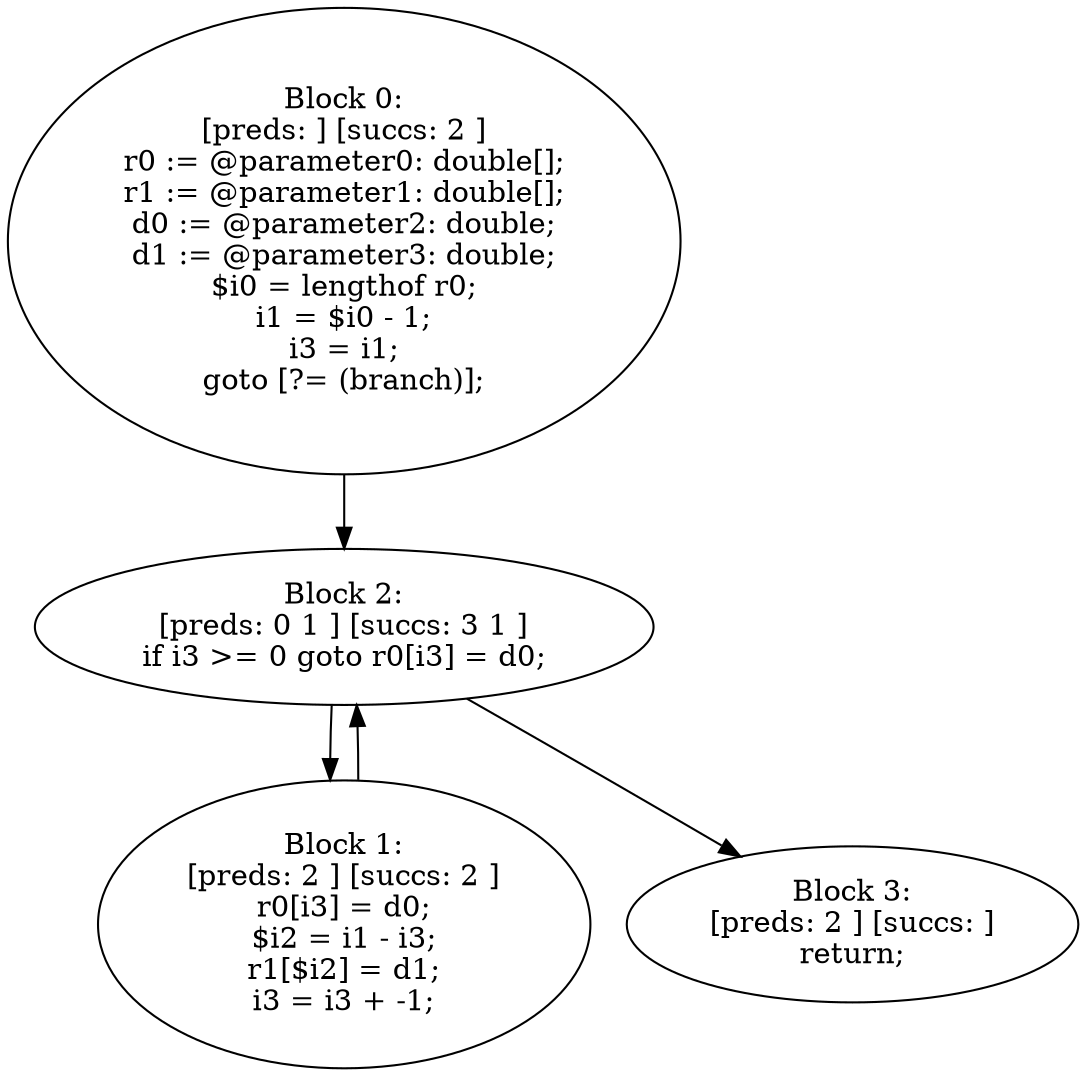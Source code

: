digraph "unitGraph" {
    "Block 0:
[preds: ] [succs: 2 ]
r0 := @parameter0: double[];
r1 := @parameter1: double[];
d0 := @parameter2: double;
d1 := @parameter3: double;
$i0 = lengthof r0;
i1 = $i0 - 1;
i3 = i1;
goto [?= (branch)];
"
    "Block 1:
[preds: 2 ] [succs: 2 ]
r0[i3] = d0;
$i2 = i1 - i3;
r1[$i2] = d1;
i3 = i3 + -1;
"
    "Block 2:
[preds: 0 1 ] [succs: 3 1 ]
if i3 >= 0 goto r0[i3] = d0;
"
    "Block 3:
[preds: 2 ] [succs: ]
return;
"
    "Block 0:
[preds: ] [succs: 2 ]
r0 := @parameter0: double[];
r1 := @parameter1: double[];
d0 := @parameter2: double;
d1 := @parameter3: double;
$i0 = lengthof r0;
i1 = $i0 - 1;
i3 = i1;
goto [?= (branch)];
"->"Block 2:
[preds: 0 1 ] [succs: 3 1 ]
if i3 >= 0 goto r0[i3] = d0;
";
    "Block 1:
[preds: 2 ] [succs: 2 ]
r0[i3] = d0;
$i2 = i1 - i3;
r1[$i2] = d1;
i3 = i3 + -1;
"->"Block 2:
[preds: 0 1 ] [succs: 3 1 ]
if i3 >= 0 goto r0[i3] = d0;
";
    "Block 2:
[preds: 0 1 ] [succs: 3 1 ]
if i3 >= 0 goto r0[i3] = d0;
"->"Block 3:
[preds: 2 ] [succs: ]
return;
";
    "Block 2:
[preds: 0 1 ] [succs: 3 1 ]
if i3 >= 0 goto r0[i3] = d0;
"->"Block 1:
[preds: 2 ] [succs: 2 ]
r0[i3] = d0;
$i2 = i1 - i3;
r1[$i2] = d1;
i3 = i3 + -1;
";
}
